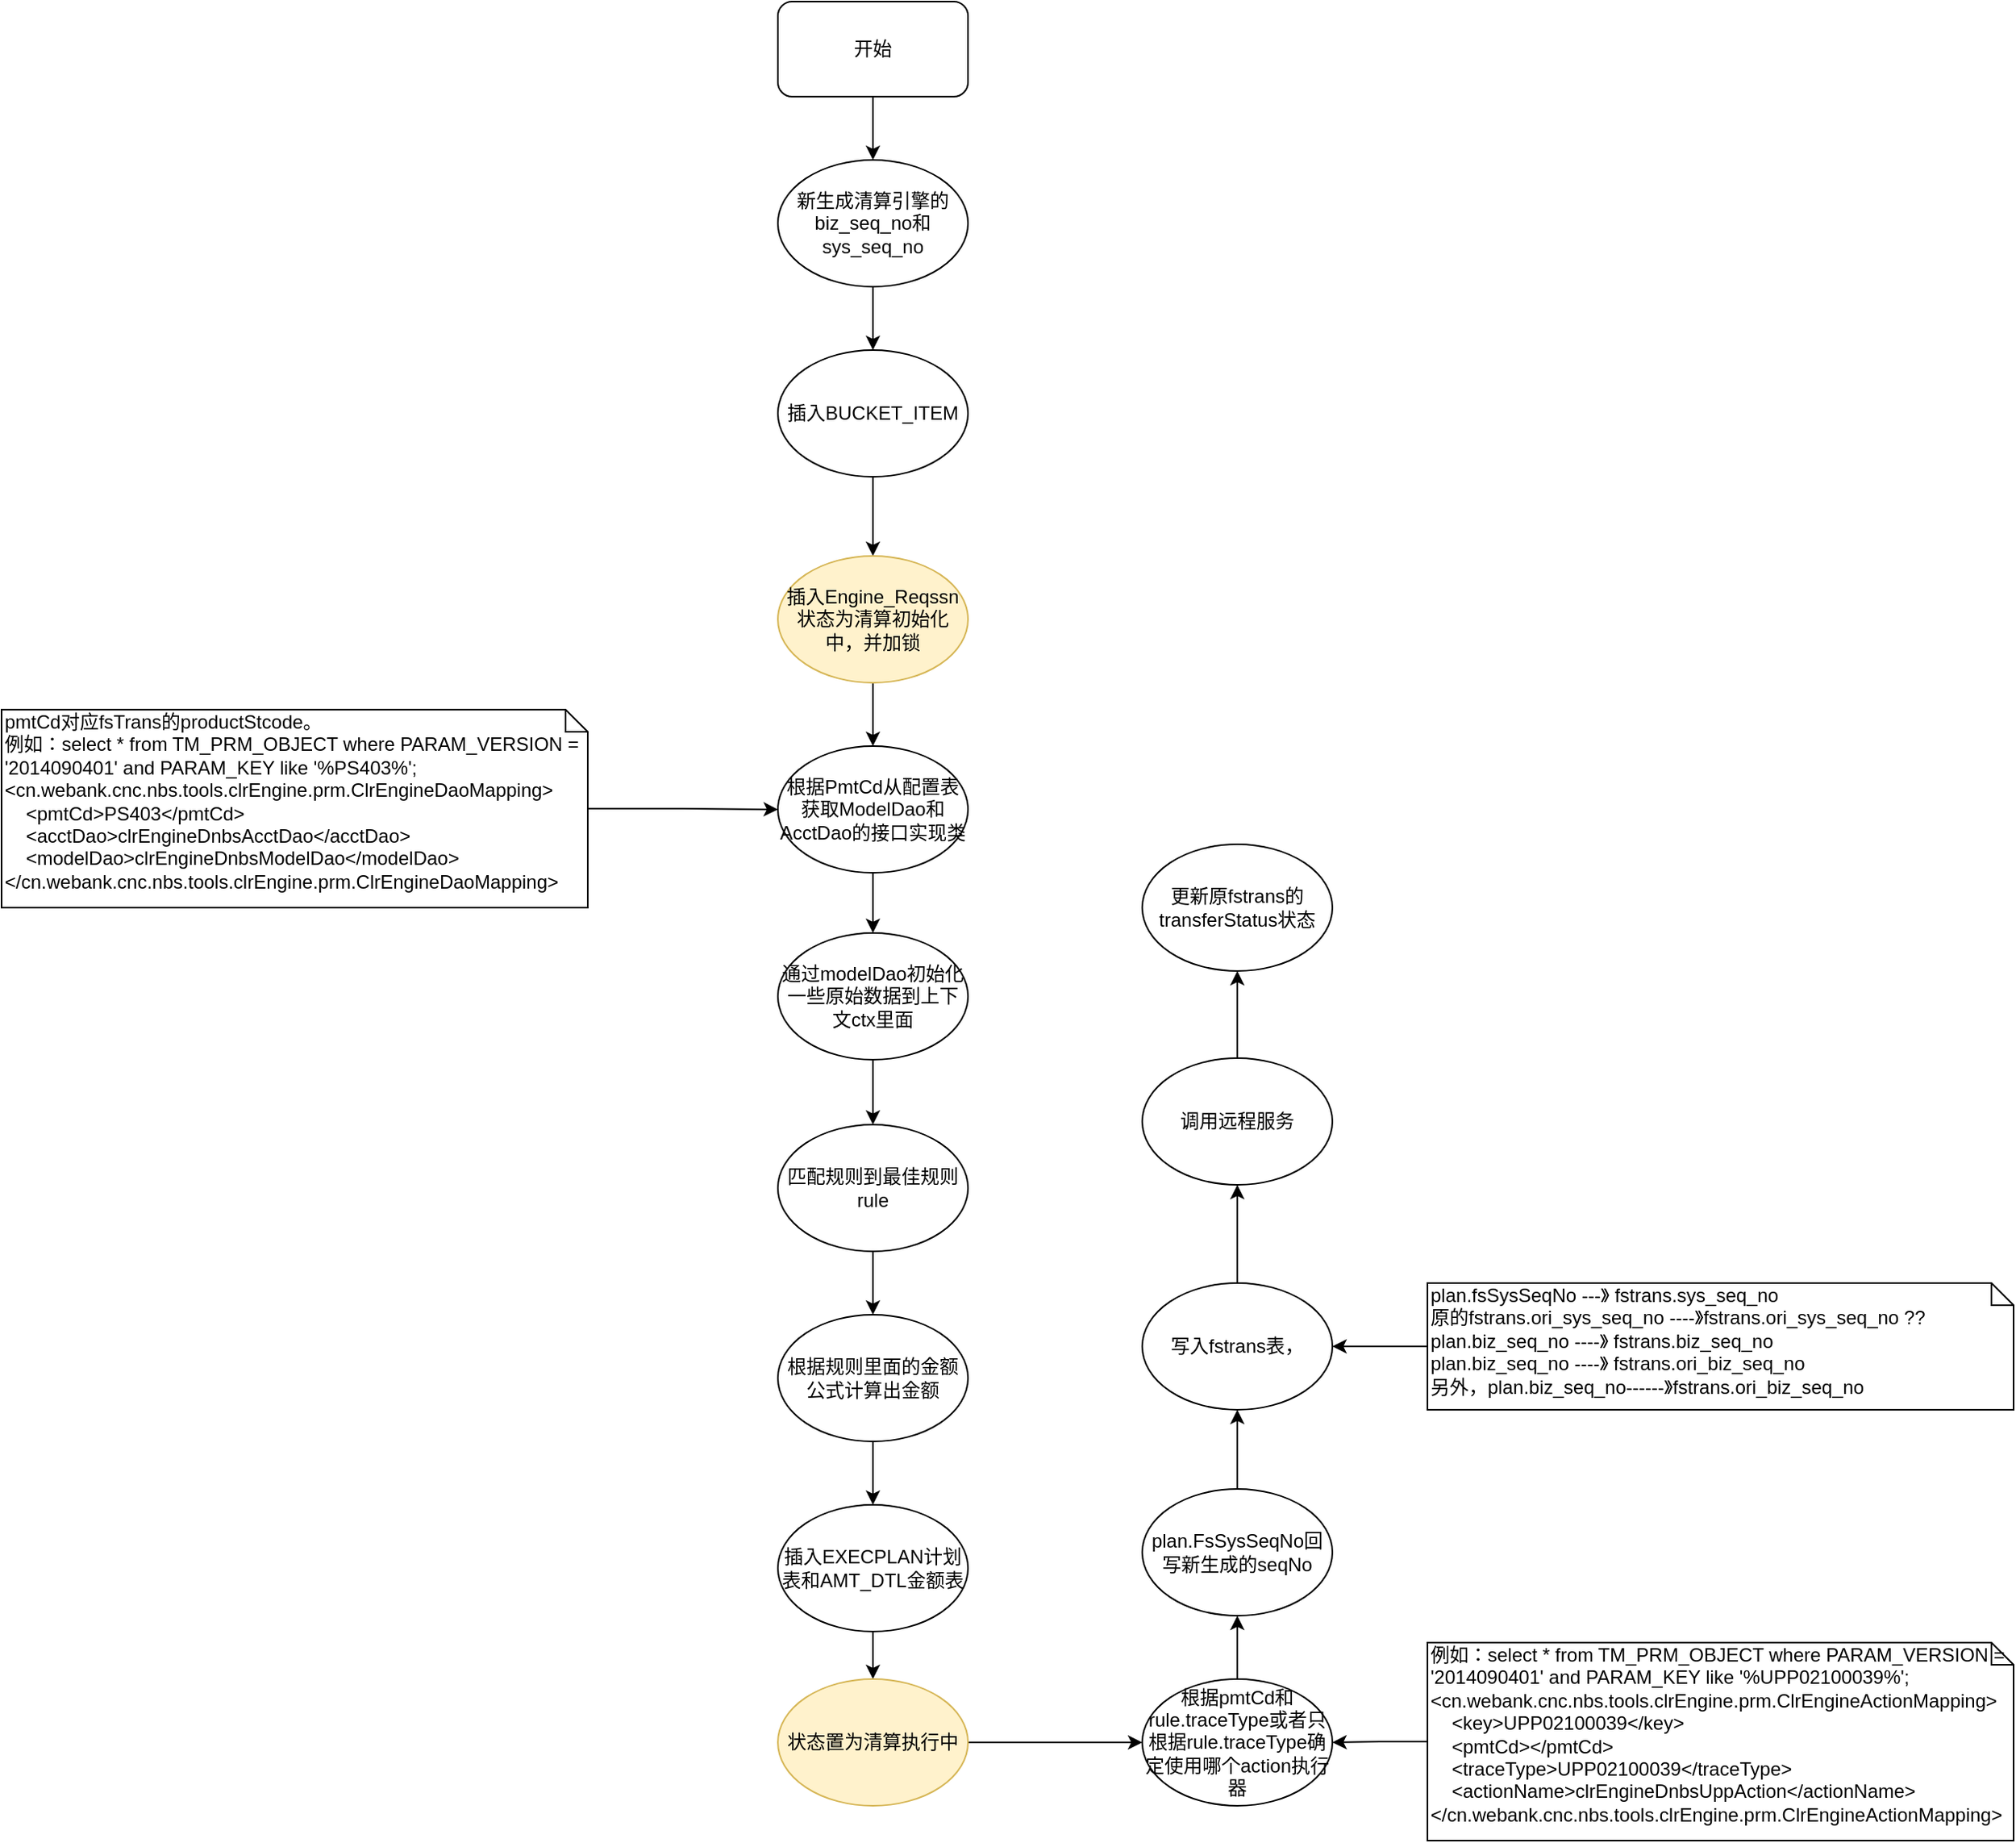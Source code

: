 <mxfile version="10.6.0" type="github"><diagram id="alFJYCYSJjcQ0Y1QCdCz" name="第 1 页"><mxGraphModel dx="2220" dy="770" grid="1" gridSize="10" guides="1" tooltips="1" connect="1" arrows="1" fold="1" page="1" pageScale="1" pageWidth="827" pageHeight="1169" math="0" shadow="0"><root><mxCell id="0"/><mxCell id="1" parent="0"/><mxCell id="IjZQBaDqgQylDI38y9SU-12" value="" style="edgeStyle=orthogonalEdgeStyle;rounded=0;orthogonalLoop=1;jettySize=auto;html=1;" edge="1" parent="1" source="IjZQBaDqgQylDI38y9SU-1" target="IjZQBaDqgQylDI38y9SU-11"><mxGeometry relative="1" as="geometry"/></mxCell><mxCell id="IjZQBaDqgQylDI38y9SU-1" value="开始" style="rounded=1;whiteSpace=wrap;html=1;" vertex="1" parent="1"><mxGeometry x="280" y="11" width="120" height="60" as="geometry"/></mxCell><mxCell id="IjZQBaDqgQylDI38y9SU-9" value="" style="edgeStyle=orthogonalEdgeStyle;rounded=0;orthogonalLoop=1;jettySize=auto;html=1;" edge="1" parent="1" source="IjZQBaDqgQylDI38y9SU-2" target="IjZQBaDqgQylDI38y9SU-3"><mxGeometry relative="1" as="geometry"/></mxCell><mxCell id="IjZQBaDqgQylDI38y9SU-2" value="插入BUCKET_ITEM" style="ellipse;whiteSpace=wrap;html=1;" vertex="1" parent="1"><mxGeometry x="280" y="231" width="120" height="80" as="geometry"/></mxCell><mxCell id="IjZQBaDqgQylDI38y9SU-10" value="" style="edgeStyle=orthogonalEdgeStyle;rounded=0;orthogonalLoop=1;jettySize=auto;html=1;" edge="1" parent="1" source="IjZQBaDqgQylDI38y9SU-3" target="IjZQBaDqgQylDI38y9SU-4"><mxGeometry relative="1" as="geometry"/></mxCell><mxCell id="IjZQBaDqgQylDI38y9SU-3" value="&lt;div&gt;插入Engine_Reqssn&lt;/div&gt;&lt;div&gt;状态为清算初始化中，并加锁&lt;/div&gt;" style="ellipse;whiteSpace=wrap;html=1;fillColor=#fff2cc;strokeColor=#d6b656;" vertex="1" parent="1"><mxGeometry x="280" y="361" width="120" height="80" as="geometry"/></mxCell><mxCell id="IjZQBaDqgQylDI38y9SU-15" value="" style="edgeStyle=orthogonalEdgeStyle;rounded=0;orthogonalLoop=1;jettySize=auto;html=1;" edge="1" parent="1" source="IjZQBaDqgQylDI38y9SU-4" target="IjZQBaDqgQylDI38y9SU-14"><mxGeometry relative="1" as="geometry"/></mxCell><mxCell id="IjZQBaDqgQylDI38y9SU-4" value="根据PmtCd从配置表获取ModelDao和AcctDao的接口实现类" style="ellipse;whiteSpace=wrap;html=1;" vertex="1" parent="1"><mxGeometry x="280" y="481" width="120" height="80" as="geometry"/></mxCell><mxCell id="IjZQBaDqgQylDI38y9SU-7" value="" style="edgeStyle=orthogonalEdgeStyle;rounded=0;orthogonalLoop=1;jettySize=auto;html=1;entryX=0;entryY=0.5;entryDx=0;entryDy=0;" edge="1" parent="1" source="IjZQBaDqgQylDI38y9SU-5" target="IjZQBaDqgQylDI38y9SU-4"><mxGeometry relative="1" as="geometry"><mxPoint x="240" y="521" as="targetPoint"/></mxGeometry></mxCell><mxCell id="IjZQBaDqgQylDI38y9SU-5" value="pmtCd对应fsTrans的productStcode。&lt;br&gt;例如：select * from TM_PRM_OBJECT where PARAM_VERSION = '2014090401' and PARAM_KEY like '%PS403%';&lt;br&gt;&amp;lt;cn.webank.cnc.nbs.tools.clrEngine.prm.ClrEngineDaoMapping&amp;gt;&lt;br&gt;&amp;nbsp;&amp;nbsp;&amp;nbsp; &amp;lt;pmtCd&amp;gt;PS403&amp;lt;/pmtCd&amp;gt;&lt;br&gt;&amp;nbsp;&amp;nbsp;&amp;nbsp; &amp;lt;acctDao&amp;gt;clrEngineDnbsAcctDao&amp;lt;/acctDao&amp;gt;&lt;br&gt;&amp;nbsp;&amp;nbsp;&amp;nbsp; &amp;lt;modelDao&amp;gt;clrEngineDnbsModelDao&amp;lt;/modelDao&amp;gt;&lt;br&gt;&amp;lt;/cn.webank.cnc.nbs.tools.clrEngine.prm.ClrEngineDaoMapping&amp;gt;" style="shape=note;whiteSpace=wrap;html=1;size=14;verticalAlign=top;align=left;spacingTop=-6;" vertex="1" parent="1"><mxGeometry x="-210" y="458" width="370" height="125" as="geometry"/></mxCell><mxCell id="IjZQBaDqgQylDI38y9SU-13" value="" style="edgeStyle=orthogonalEdgeStyle;rounded=0;orthogonalLoop=1;jettySize=auto;html=1;" edge="1" parent="1" source="IjZQBaDqgQylDI38y9SU-11" target="IjZQBaDqgQylDI38y9SU-2"><mxGeometry relative="1" as="geometry"/></mxCell><mxCell id="IjZQBaDqgQylDI38y9SU-11" value="新生成清算引擎的biz_seq_no和sys_seq_no" style="ellipse;whiteSpace=wrap;html=1;" vertex="1" parent="1"><mxGeometry x="280" y="111" width="120" height="80" as="geometry"/></mxCell><mxCell id="IjZQBaDqgQylDI38y9SU-18" value="" style="edgeStyle=orthogonalEdgeStyle;rounded=0;orthogonalLoop=1;jettySize=auto;html=1;" edge="1" parent="1" source="IjZQBaDqgQylDI38y9SU-14" target="IjZQBaDqgQylDI38y9SU-17"><mxGeometry relative="1" as="geometry"/></mxCell><mxCell id="IjZQBaDqgQylDI38y9SU-14" value="通过modelDao初始化一些原始数据到上下文ctx里面" style="ellipse;whiteSpace=wrap;html=1;" vertex="1" parent="1"><mxGeometry x="280" y="599" width="120" height="80" as="geometry"/></mxCell><mxCell id="IjZQBaDqgQylDI38y9SU-21" value="" style="edgeStyle=orthogonalEdgeStyle;rounded=0;orthogonalLoop=1;jettySize=auto;html=1;" edge="1" parent="1" source="IjZQBaDqgQylDI38y9SU-17" target="IjZQBaDqgQylDI38y9SU-19"><mxGeometry relative="1" as="geometry"/></mxCell><mxCell id="IjZQBaDqgQylDI38y9SU-17" value="匹配规则到最佳规则rule" style="ellipse;whiteSpace=wrap;html=1;" vertex="1" parent="1"><mxGeometry x="280" y="720" width="120" height="80" as="geometry"/></mxCell><mxCell id="IjZQBaDqgQylDI38y9SU-22" value="" style="edgeStyle=orthogonalEdgeStyle;rounded=0;orthogonalLoop=1;jettySize=auto;html=1;" edge="1" parent="1" source="IjZQBaDqgQylDI38y9SU-19" target="IjZQBaDqgQylDI38y9SU-20"><mxGeometry relative="1" as="geometry"/></mxCell><mxCell id="IjZQBaDqgQylDI38y9SU-19" value="根据规则里面的金额公式计算出金额" style="ellipse;whiteSpace=wrap;html=1;" vertex="1" parent="1"><mxGeometry x="280" y="840" width="120" height="80" as="geometry"/></mxCell><mxCell id="IjZQBaDqgQylDI38y9SU-24" value="" style="edgeStyle=orthogonalEdgeStyle;rounded=0;orthogonalLoop=1;jettySize=auto;html=1;" edge="1" parent="1" source="IjZQBaDqgQylDI38y9SU-20" target="IjZQBaDqgQylDI38y9SU-23"><mxGeometry relative="1" as="geometry"/></mxCell><mxCell id="IjZQBaDqgQylDI38y9SU-20" value="插入EXECPLAN计划表和AMT_DTL金额表" style="ellipse;whiteSpace=wrap;html=1;" vertex="1" parent="1"><mxGeometry x="280" y="960" width="120" height="80" as="geometry"/></mxCell><mxCell id="IjZQBaDqgQylDI38y9SU-27" value="" style="edgeStyle=orthogonalEdgeStyle;rounded=0;orthogonalLoop=1;jettySize=auto;html=1;" edge="1" parent="1" source="IjZQBaDqgQylDI38y9SU-23" target="IjZQBaDqgQylDI38y9SU-25"><mxGeometry relative="1" as="geometry"><mxPoint x="480" y="1110" as="targetPoint"/></mxGeometry></mxCell><mxCell id="IjZQBaDqgQylDI38y9SU-23" value="状态置为清算执行中" style="ellipse;whiteSpace=wrap;html=1;fillColor=#fff2cc;strokeColor=#d6b656;" vertex="1" parent="1"><mxGeometry x="280" y="1070" width="120" height="80" as="geometry"/></mxCell><mxCell id="IjZQBaDqgQylDI38y9SU-35" value="" style="edgeStyle=orthogonalEdgeStyle;rounded=0;orthogonalLoop=1;jettySize=auto;html=1;" edge="1" parent="1" source="IjZQBaDqgQylDI38y9SU-25" target="IjZQBaDqgQylDI38y9SU-30"><mxGeometry relative="1" as="geometry"/></mxCell><mxCell id="IjZQBaDqgQylDI38y9SU-25" value="根据pmtCd和rule.traceType或者只根据rule.traceType确定使用哪个action执行器" style="ellipse;whiteSpace=wrap;html=1;" vertex="1" parent="1"><mxGeometry x="510" y="1070" width="120" height="80" as="geometry"/></mxCell><mxCell id="IjZQBaDqgQylDI38y9SU-29" value="" style="edgeStyle=orthogonalEdgeStyle;rounded=0;orthogonalLoop=1;jettySize=auto;html=1;" edge="1" parent="1" source="IjZQBaDqgQylDI38y9SU-28" target="IjZQBaDqgQylDI38y9SU-25"><mxGeometry relative="1" as="geometry"/></mxCell><mxCell id="IjZQBaDqgQylDI38y9SU-28" value="例如：select * from TM_PRM_OBJECT where PARAM_VERSION = '2014090401' and PARAM_KEY like '%UPP02100039%';&lt;br&gt;&amp;lt;cn.webank.cnc.nbs.tools.clrEngine.prm.ClrEngineActionMapping&amp;gt;&lt;br&gt;&amp;nbsp;&amp;nbsp;&amp;nbsp; &amp;lt;key&amp;gt;UPP02100039&amp;lt;/key&amp;gt;&lt;br&gt;&amp;nbsp;&amp;nbsp;&amp;nbsp; &amp;lt;pmtCd&amp;gt;&amp;lt;/pmtCd&amp;gt;&lt;br&gt;&amp;nbsp;&amp;nbsp;&amp;nbsp; &amp;lt;traceType&amp;gt;UPP02100039&amp;lt;/traceType&amp;gt;&lt;br&gt;&amp;nbsp;&amp;nbsp;&amp;nbsp; &amp;lt;actionName&amp;gt;clrEngineDnbsUppAction&amp;lt;/actionName&amp;gt;&lt;br&gt;&amp;lt;/cn.webank.cnc.nbs.tools.clrEngine.prm.ClrEngineActionMapping&amp;gt;" style="shape=note;whiteSpace=wrap;html=1;size=14;verticalAlign=top;align=left;spacingTop=-6;" vertex="1" parent="1"><mxGeometry x="690" y="1047" width="370" height="125" as="geometry"/></mxCell><mxCell id="IjZQBaDqgQylDI38y9SU-32" value="" style="edgeStyle=orthogonalEdgeStyle;rounded=0;orthogonalLoop=1;jettySize=auto;html=1;" edge="1" parent="1" source="IjZQBaDqgQylDI38y9SU-30" target="IjZQBaDqgQylDI38y9SU-31"><mxGeometry relative="1" as="geometry"/></mxCell><mxCell id="IjZQBaDqgQylDI38y9SU-30" value="plan.FsSysSeqNo回写新生成的seqNo" style="ellipse;whiteSpace=wrap;html=1;" vertex="1" parent="1"><mxGeometry x="510" y="950" width="120" height="80" as="geometry"/></mxCell><mxCell id="IjZQBaDqgQylDI38y9SU-37" value="" style="edgeStyle=orthogonalEdgeStyle;rounded=0;orthogonalLoop=1;jettySize=auto;html=1;" edge="1" parent="1" source="IjZQBaDqgQylDI38y9SU-31" target="IjZQBaDqgQylDI38y9SU-36"><mxGeometry relative="1" as="geometry"/></mxCell><mxCell id="IjZQBaDqgQylDI38y9SU-31" value="写入fstrans表，" style="ellipse;whiteSpace=wrap;html=1;" vertex="1" parent="1"><mxGeometry x="510" y="820" width="120" height="80" as="geometry"/></mxCell><mxCell id="IjZQBaDqgQylDI38y9SU-34" value="" style="edgeStyle=orthogonalEdgeStyle;rounded=0;orthogonalLoop=1;jettySize=auto;html=1;" edge="1" parent="1" source="IjZQBaDqgQylDI38y9SU-33" target="IjZQBaDqgQylDI38y9SU-31"><mxGeometry relative="1" as="geometry"/></mxCell><mxCell id="IjZQBaDqgQylDI38y9SU-33" value="&lt;div&gt;plan.fsSysSeqNo ---》 fstrans.sys_seq_no&lt;/div&gt;&lt;div&gt;原的fstrans.ori_sys_seq_no ----》fstrans.ori_sys_seq_no ??&lt;br&gt;&lt;/div&gt;&lt;div&gt;plan.biz_seq_no ----》 fstrans.biz_seq_no&lt;/div&gt;&lt;div&gt;plan.biz_seq_no ----》 fstrans.ori_biz_seq_no&lt;/div&gt;&lt;div&gt;另外，plan.biz_seq_no------》fstrans.ori_biz_seq_no&lt;br&gt;&lt;/div&gt;" style="shape=note;whiteSpace=wrap;html=1;size=14;verticalAlign=top;align=left;spacingTop=-6;" vertex="1" parent="1"><mxGeometry x="690" y="820" width="370" height="80" as="geometry"/></mxCell><mxCell id="IjZQBaDqgQylDI38y9SU-39" value="" style="edgeStyle=orthogonalEdgeStyle;rounded=0;orthogonalLoop=1;jettySize=auto;html=1;" edge="1" parent="1" source="IjZQBaDqgQylDI38y9SU-36" target="IjZQBaDqgQylDI38y9SU-38"><mxGeometry relative="1" as="geometry"/></mxCell><mxCell id="IjZQBaDqgQylDI38y9SU-36" value="调用远程服务" style="ellipse;whiteSpace=wrap;html=1;" vertex="1" parent="1"><mxGeometry x="510" y="678" width="120" height="80" as="geometry"/></mxCell><mxCell id="IjZQBaDqgQylDI38y9SU-38" value="更新原fstrans的transferStatus状态" style="ellipse;whiteSpace=wrap;html=1;" vertex="1" parent="1"><mxGeometry x="510" y="543" width="120" height="80" as="geometry"/></mxCell></root></mxGraphModel></diagram></mxfile>